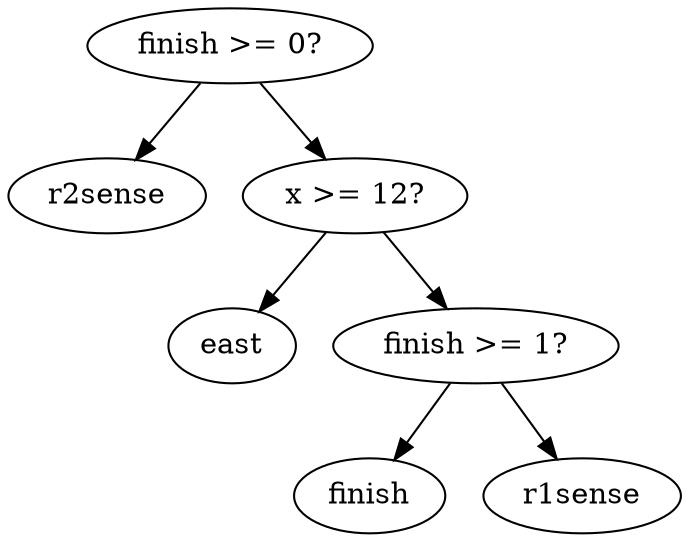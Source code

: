 digraph tree {
    "0x0" [label="finish >= 0?"];
    "0x1" [label="r2sense"];
    "0x2" [label="x >= 12?"];
    "0x3" [label="east"];
    "0x4" [label="finish >= 1?"];
    "0x5" [label="finish"];
    "0x6" [label="r1sense"];
    "0x0" -> "0x1";
    "0x0" -> "0x2";
    "0x2" -> "0x3";
    "0x2" -> "0x4";
    "0x4" -> "0x5";
    "0x4" -> "0x6";
}
